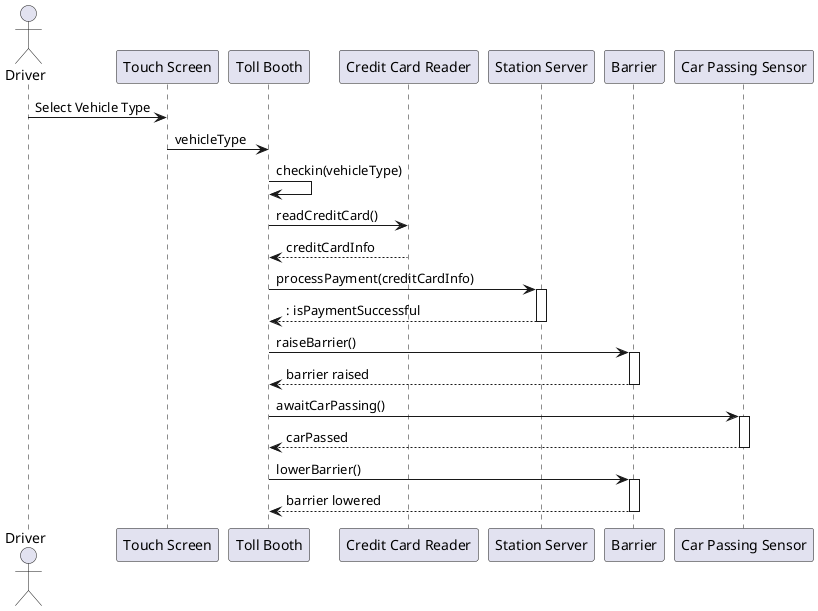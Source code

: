 @startuml

actor Driver
participant "Touch Screen" as ts
participant "Toll Booth" as tb
participant "Credit Card Reader" as ccr
participant "Station Server" as ss
participant "Barrier" as b
participant "Car Passing Sensor" as s

Driver -> ts : Select Vehicle Type
ts -> tb : vehicleType
tb -> tb : checkin(vehicleType)
tb -> ccr : readCreditCard()
ccr --> tb : creditCardInfo

tb -> ss ++: processPayment(creditCardInfo)
return : isPaymentSuccessful


tb -> b --++ : raiseBarrier()
return barrier raised

tb -> s ++: awaitCarPassing()
return carPassed
tb -> b ++: lowerBarrier()
return barrier lowered



@enduml